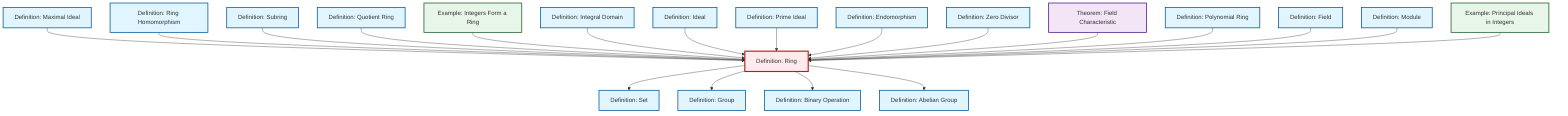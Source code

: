 graph TD
    classDef definition fill:#e1f5fe,stroke:#01579b,stroke-width:2px
    classDef theorem fill:#f3e5f5,stroke:#4a148c,stroke-width:2px
    classDef axiom fill:#fff3e0,stroke:#e65100,stroke-width:2px
    classDef example fill:#e8f5e9,stroke:#1b5e20,stroke-width:2px
    classDef current fill:#ffebee,stroke:#b71c1c,stroke-width:3px
    def-ideal["Definition: Ideal"]:::definition
    def-ring["Definition: Ring"]:::definition
    def-abelian-group["Definition: Abelian Group"]:::definition
    thm-field-characteristic["Theorem: Field Characteristic"]:::theorem
    def-ring-homomorphism["Definition: Ring Homomorphism"]:::definition
    def-subring["Definition: Subring"]:::definition
    def-binary-operation["Definition: Binary Operation"]:::definition
    def-polynomial-ring["Definition: Polynomial Ring"]:::definition
    def-set["Definition: Set"]:::definition
    def-maximal-ideal["Definition: Maximal Ideal"]:::definition
    def-zero-divisor["Definition: Zero Divisor"]:::definition
    def-prime-ideal["Definition: Prime Ideal"]:::definition
    def-group["Definition: Group"]:::definition
    def-field["Definition: Field"]:::definition
    def-module["Definition: Module"]:::definition
    def-endomorphism["Definition: Endomorphism"]:::definition
    def-integral-domain["Definition: Integral Domain"]:::definition
    def-quotient-ring["Definition: Quotient Ring"]:::definition
    ex-integers-ring["Example: Integers Form a Ring"]:::example
    ex-principal-ideal["Example: Principal Ideals in Integers"]:::example
    def-maximal-ideal --> def-ring
    def-ring-homomorphism --> def-ring
    def-ring --> def-set
    def-ring --> def-group
    def-ring --> def-binary-operation
    def-subring --> def-ring
    def-quotient-ring --> def-ring
    ex-integers-ring --> def-ring
    def-ring --> def-abelian-group
    def-integral-domain --> def-ring
    def-ideal --> def-ring
    def-prime-ideal --> def-ring
    def-endomorphism --> def-ring
    def-zero-divisor --> def-ring
    thm-field-characteristic --> def-ring
    def-polynomial-ring --> def-ring
    def-field --> def-ring
    def-module --> def-ring
    ex-principal-ideal --> def-ring
    class def-ring current